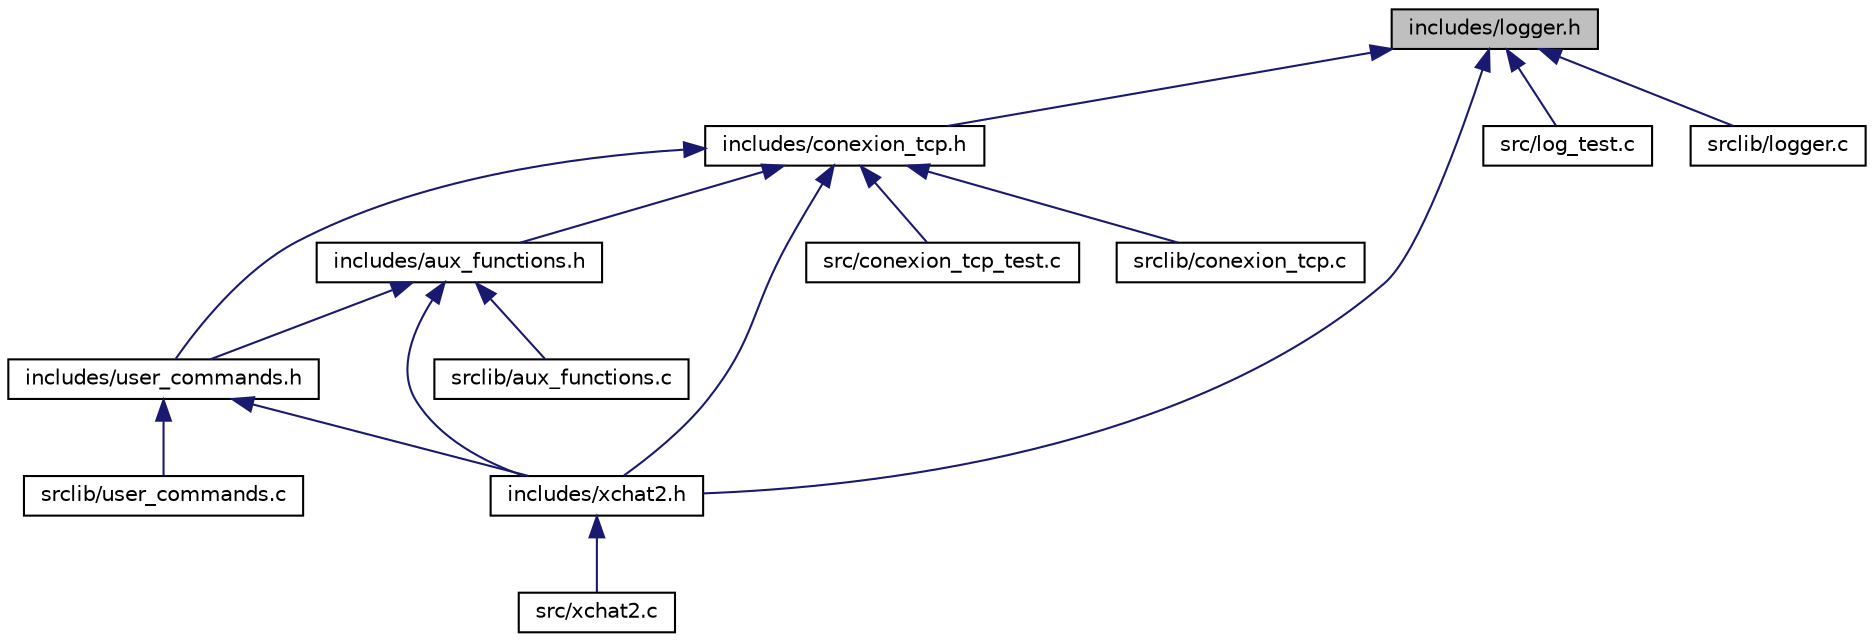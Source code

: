 digraph "includes/logger.h"
{
  edge [fontname="Helvetica",fontsize="10",labelfontname="Helvetica",labelfontsize="10"];
  node [fontname="Helvetica",fontsize="10",shape=record];
  Node1 [label="includes/logger.h",height=0.2,width=0.4,color="black", fillcolor="grey75", style="filled", fontcolor="black"];
  Node1 -> Node2 [dir="back",color="midnightblue",fontsize="10",style="solid"];
  Node2 [label="includes/conexion_tcp.h",height=0.2,width=0.4,color="black", fillcolor="white", style="filled",URL="$conexion__tcp_8h.html",tooltip="Prototipos de funcion de la liberia para conexiones TCP. "];
  Node2 -> Node3 [dir="back",color="midnightblue",fontsize="10",style="solid"];
  Node3 [label="includes/aux_functions.h",height=0.2,width=0.4,color="black", fillcolor="white", style="filled",URL="$aux__functions_8h.html",tooltip="Declaraciones de funciones, definición de tipos: implementación de funciones auxiliares de xchat2..."];
  Node3 -> Node4 [dir="back",color="midnightblue",fontsize="10",style="solid"];
  Node4 [label="includes/user_commands.h",height=0.2,width=0.4,color="black", fillcolor="white", style="filled",URL="$user__commands_8h.html",tooltip="Declaraciones de funciones, definición de tipos: implementación de funciones IRC de usuario..."];
  Node4 -> Node5 [dir="back",color="midnightblue",fontsize="10",style="solid"];
  Node5 [label="includes/xchat2.h",height=0.2,width=0.4,color="black", fillcolor="white", style="filled",URL="$xchat2_8h.html",tooltip="Declaraciones de funciones, definición de tipos: implementación de los callbacks de xchat2..."];
  Node5 -> Node6 [dir="back",color="midnightblue",fontsize="10",style="solid"];
  Node6 [label="src/xchat2.c",height=0.2,width=0.4,color="black", fillcolor="white", style="filled",URL="$xchat2_8c.html",tooltip="Fichero con principalmente la implementación de los callbacks de xchat2. "];
  Node4 -> Node7 [dir="back",color="midnightblue",fontsize="10",style="solid"];
  Node7 [label="srclib/user_commands.c",height=0.2,width=0.4,color="black", fillcolor="white", style="filled",URL="$user__commands_8c.html",tooltip="Implementacion de las funciones IRC de usuario de xchat2. "];
  Node3 -> Node5 [dir="back",color="midnightblue",fontsize="10",style="solid"];
  Node3 -> Node8 [dir="back",color="midnightblue",fontsize="10",style="solid"];
  Node8 [label="srclib/aux_functions.c",height=0.2,width=0.4,color="black", fillcolor="white", style="filled",URL="$aux__functions_8c.html",tooltip="Implementacion de las funciones auxiliares de xchat2. "];
  Node2 -> Node4 [dir="back",color="midnightblue",fontsize="10",style="solid"];
  Node2 -> Node5 [dir="back",color="midnightblue",fontsize="10",style="solid"];
  Node2 -> Node9 [dir="back",color="midnightblue",fontsize="10",style="solid"];
  Node9 [label="src/conexion_tcp_test.c",height=0.2,width=0.4,color="black", fillcolor="white", style="filled",URL="$conexion__tcp__test_8c.html"];
  Node2 -> Node10 [dir="back",color="midnightblue",fontsize="10",style="solid"];
  Node10 [label="srclib/conexion_tcp.c",height=0.2,width=0.4,color="black", fillcolor="white", style="filled",URL="$conexion__tcp_8c.html",tooltip="Implementacion de la liberia para conexiones TCP. "];
  Node1 -> Node5 [dir="back",color="midnightblue",fontsize="10",style="solid"];
  Node1 -> Node11 [dir="back",color="midnightblue",fontsize="10",style="solid"];
  Node11 [label="src/log_test.c",height=0.2,width=0.4,color="black", fillcolor="white", style="filled",URL="$log__test_8c.html",tooltip="Prueba de la libreria de logs. "];
  Node1 -> Node12 [dir="back",color="midnightblue",fontsize="10",style="solid"];
  Node12 [label="srclib/logger.c",height=0.2,width=0.4,color="black", fillcolor="white", style="filled",URL="$logger_8c.html",tooltip="Descripcion de la liberia de log de errores complementaria a /var/log/syslog. "];
}

